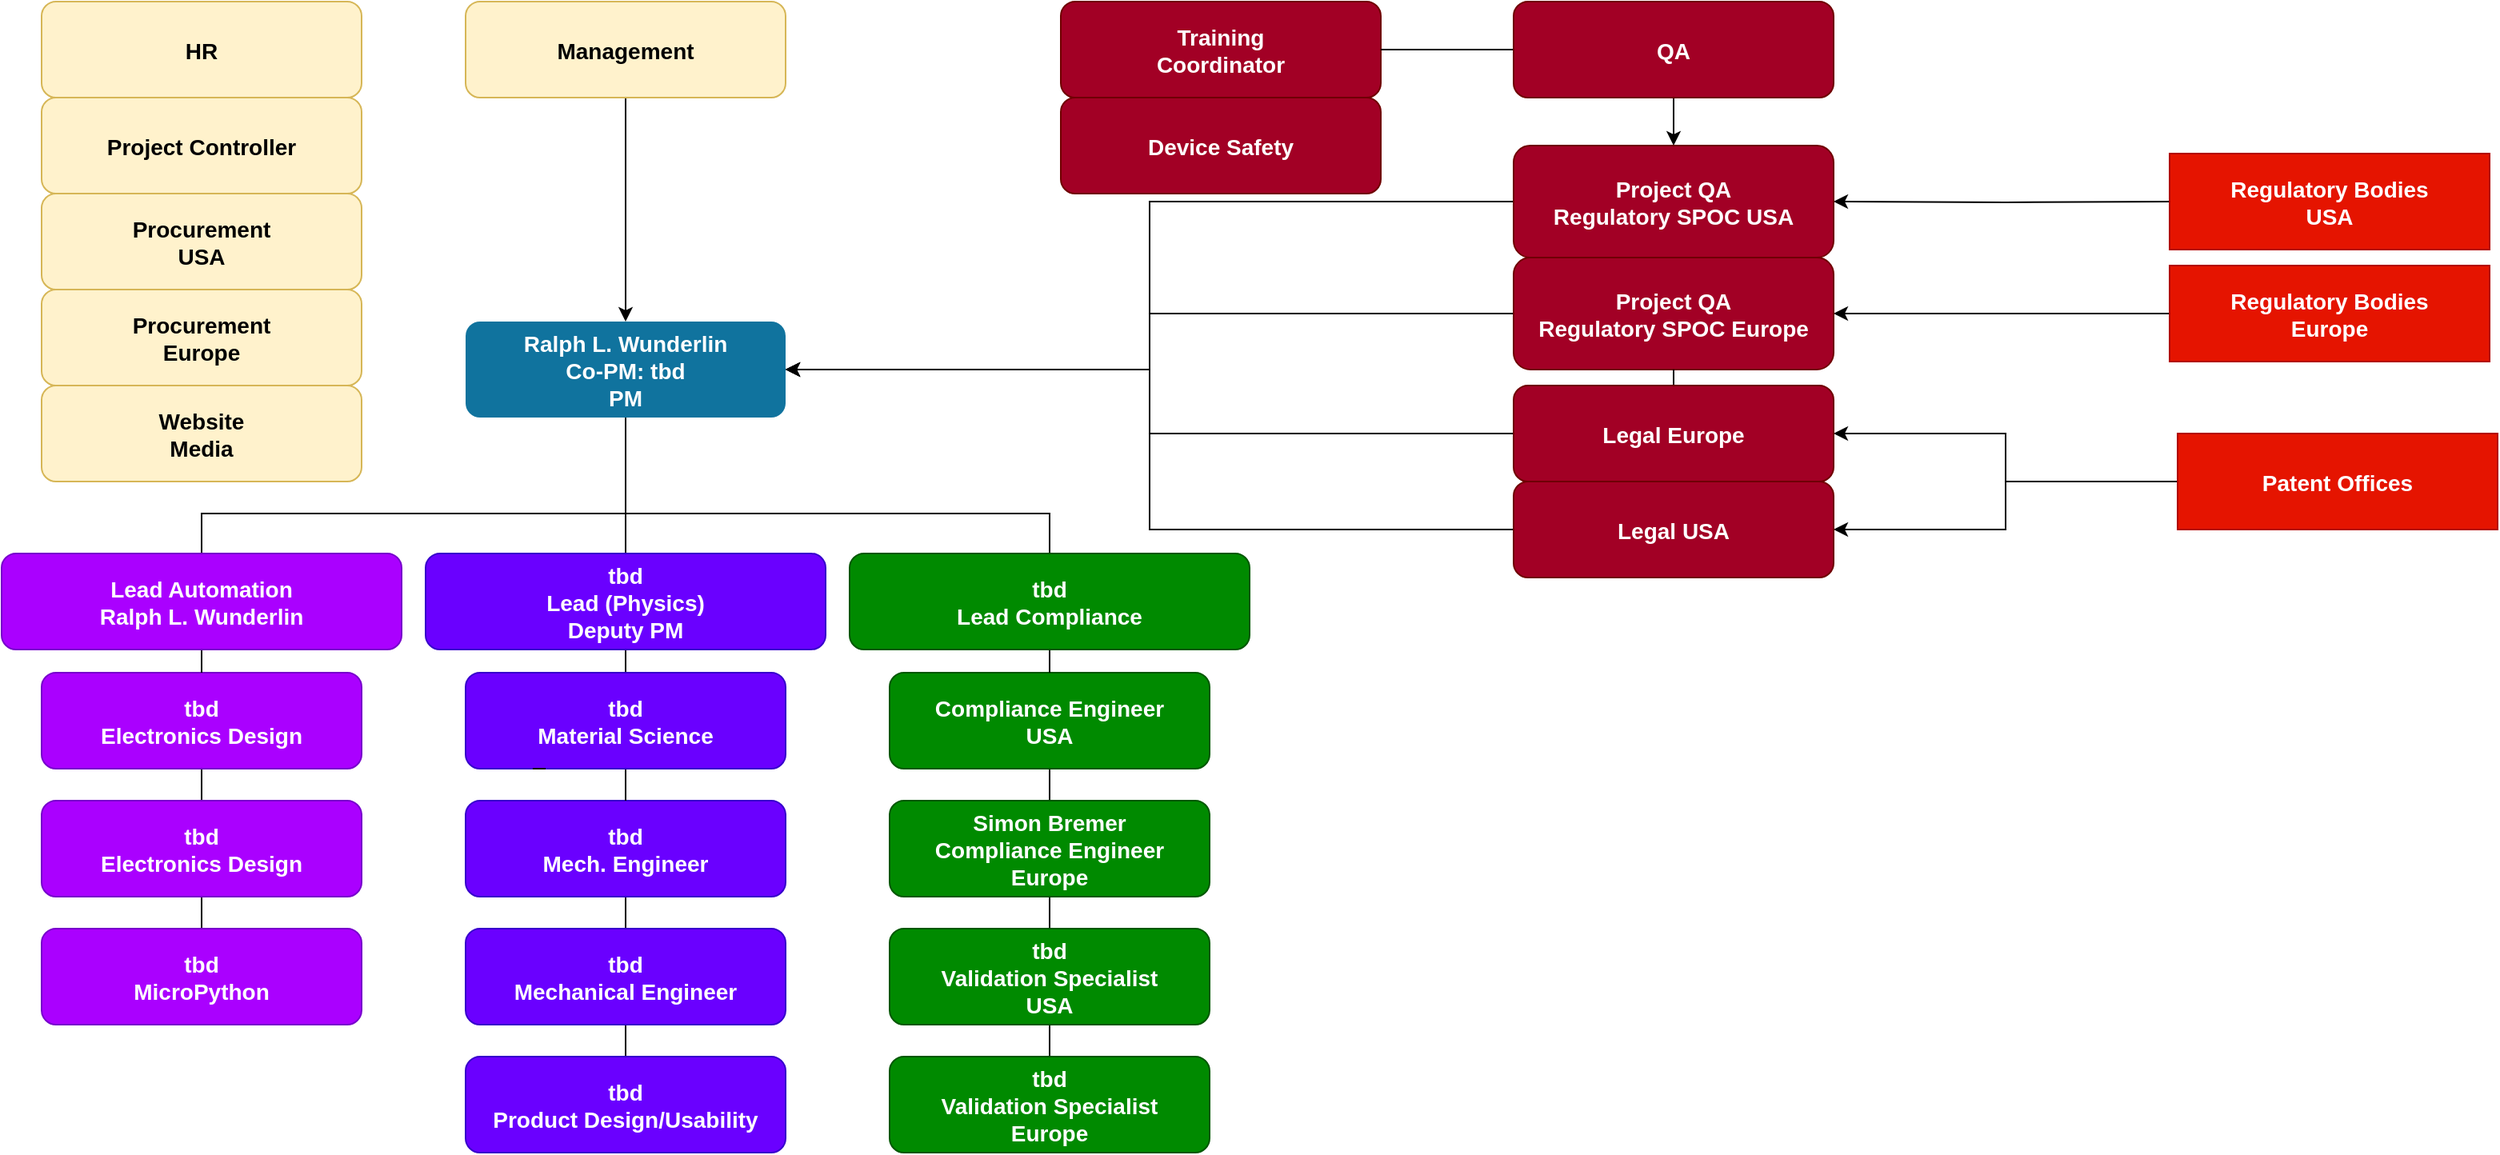 <mxfile version="12.9.14" type="device"><diagram name="Page-1" id="97916047-d0de-89f5-080d-49f4d83e522f"><mxGraphModel dx="597" dy="833" grid="1" gridSize="10" guides="1" tooltips="1" connect="1" arrows="1" fold="1" page="1" pageScale="1.5" pageWidth="1169" pageHeight="827" background="#ffffff" math="0" shadow="0"><root><mxCell id="0"/><mxCell id="1" parent="0"/><mxCell id="22" value="Training&#10;Coordinator" style="rounded=1;fillColor=#a20025;strokeColor=#6F0000;shadow=0;fontStyle=1;fontSize=14;fontColor=#ffffff;" parent="1" vertex="1"><mxGeometry x="677" y="40" width="200" height="60" as="geometry"/></mxCell><mxCell id="UNWdZ5zeYh0QsamWvFR_-124" style="edgeStyle=orthogonalEdgeStyle;rounded=0;orthogonalLoop=1;jettySize=auto;html=1;entryX=0.5;entryY=0;entryDx=0;entryDy=0;shadow=0;endArrow=none;endFill=0;strokeColor=#000000;" parent="1" source="2" target="UNWdZ5zeYh0QsamWvFR_-81" edge="1"><mxGeometry relative="1" as="geometry"><Array as="points"><mxPoint x="405" y="360"/><mxPoint x="140" y="360"/></Array></mxGeometry></mxCell><mxCell id="UNWdZ5zeYh0QsamWvFR_-125" style="edgeStyle=orthogonalEdgeStyle;rounded=0;orthogonalLoop=1;jettySize=auto;html=1;entryX=0.5;entryY=0;entryDx=0;entryDy=0;shadow=0;endArrow=none;endFill=0;strokeColor=#000000;" parent="1" source="2" target="4" edge="1"><mxGeometry relative="1" as="geometry"/></mxCell><mxCell id="UNWdZ5zeYh0QsamWvFR_-126" style="edgeStyle=orthogonalEdgeStyle;rounded=0;orthogonalLoop=1;jettySize=auto;html=1;entryX=0.5;entryY=0;entryDx=0;entryDy=0;shadow=0;endArrow=none;endFill=0;strokeColor=#000000;" parent="1" source="2" target="UNWdZ5zeYh0QsamWvFR_-83" edge="1"><mxGeometry relative="1" as="geometry"><Array as="points"><mxPoint x="405" y="360"/><mxPoint x="670" y="360"/></Array></mxGeometry></mxCell><mxCell id="2" value="Ralph L. Wunderlin&#10;Co-PM: tbd&#10;PM" style="rounded=1;fillColor=#10739E;strokeColor=none;shadow=0;gradientColor=none;fontStyle=1;fontColor=#FFFFFF;fontSize=14;" parent="1" vertex="1"><mxGeometry x="305" y="240" width="200" height="60" as="geometry"/></mxCell><mxCell id="UNWdZ5zeYh0QsamWvFR_-127" style="edgeStyle=orthogonalEdgeStyle;rounded=0;orthogonalLoop=1;jettySize=auto;html=1;exitX=0.5;exitY=1;exitDx=0;exitDy=0;entryX=0.5;entryY=0;entryDx=0;entryDy=0;shadow=0;endArrow=none;endFill=0;strokeColor=#000000;" parent="1" source="4" target="11" edge="1"><mxGeometry relative="1" as="geometry"/></mxCell><mxCell id="4" value="tbd&#10;Lead (Physics)&#10;Deputy PM" style="rounded=1;fillColor=#6a00ff;strokeColor=#3700CC;shadow=0;fontStyle=1;fontColor=#ffffff;fontSize=14;" parent="1" vertex="1"><mxGeometry x="280" y="385" width="250" height="60" as="geometry"/></mxCell><mxCell id="UNWdZ5zeYh0QsamWvFR_-129" style="edgeStyle=orthogonalEdgeStyle;rounded=0;orthogonalLoop=1;jettySize=auto;html=1;exitX=0.5;exitY=1;exitDx=0;exitDy=0;entryX=0.5;entryY=0;entryDx=0;entryDy=0;shadow=0;endArrow=none;endFill=0;strokeColor=#000000;" parent="1" source="8" target="15" edge="1"><mxGeometry relative="1" as="geometry"/></mxCell><mxCell id="8" value="tbd&#10;Mech. Engineer" style="rounded=1;fillColor=#6a00ff;strokeColor=#3700CC;shadow=0;fontStyle=1;fontColor=#ffffff;fontSize=14;" parent="1" vertex="1"><mxGeometry x="305" y="539.5" width="200" height="60" as="geometry"/></mxCell><mxCell id="UNWdZ5zeYh0QsamWvFR_-128" style="edgeStyle=orthogonalEdgeStyle;rounded=0;orthogonalLoop=1;jettySize=auto;html=1;exitX=0.5;exitY=1;exitDx=0;exitDy=0;entryX=0.5;entryY=0;entryDx=0;entryDy=0;shadow=0;endArrow=none;endFill=0;strokeColor=#000000;" parent="1" source="11" target="8" edge="1"><mxGeometry relative="1" as="geometry"/></mxCell><mxCell id="11" value="tbd&#10;Material Science" style="rounded=1;fillColor=#6a00ff;strokeColor=#3700CC;shadow=0;fontStyle=1;fontColor=#ffffff;fontSize=14;" parent="1" vertex="1"><mxGeometry x="305" y="459.5" width="200" height="60" as="geometry"/></mxCell><mxCell id="UNWdZ5zeYh0QsamWvFR_-132" style="edgeStyle=orthogonalEdgeStyle;rounded=0;orthogonalLoop=1;jettySize=auto;html=1;exitX=0.5;exitY=1;exitDx=0;exitDy=0;entryX=0.5;entryY=0;entryDx=0;entryDy=0;shadow=0;endArrow=none;endFill=0;strokeColor=#000000;" parent="1" source="14" target="16" edge="1"><mxGeometry relative="1" as="geometry"/></mxCell><mxCell id="14" value="tbd&#10;Electronics Design" style="rounded=1;fillColor=#aa00ff;strokeColor=#7700CC;shadow=0;fontStyle=1;fontColor=#ffffff;fontSize=14;" parent="1" vertex="1"><mxGeometry x="40" y="459.5" width="200" height="60" as="geometry"/></mxCell><mxCell id="UNWdZ5zeYh0QsamWvFR_-130" style="edgeStyle=orthogonalEdgeStyle;rounded=0;orthogonalLoop=1;jettySize=auto;html=1;exitX=0.5;exitY=1;exitDx=0;exitDy=0;shadow=0;endArrow=none;endFill=0;strokeColor=#000000;" parent="1" source="15" target="UNWdZ5zeYh0QsamWvFR_-91" edge="1"><mxGeometry relative="1" as="geometry"/></mxCell><mxCell id="15" value="tbd&#10;Mechanical Engineer" style="rounded=1;fillColor=#6a00ff;strokeColor=#3700CC;shadow=0;fontStyle=1;fontColor=#ffffff;fontSize=14;" parent="1" vertex="1"><mxGeometry x="305" y="619.5" width="200" height="60" as="geometry"/></mxCell><mxCell id="UNWdZ5zeYh0QsamWvFR_-133" style="edgeStyle=orthogonalEdgeStyle;rounded=0;orthogonalLoop=1;jettySize=auto;html=1;exitX=0.5;exitY=1;exitDx=0;exitDy=0;entryX=0.5;entryY=0;entryDx=0;entryDy=0;shadow=0;endArrow=none;endFill=0;strokeColor=#000000;" parent="1" source="16" target="UNWdZ5zeYh0QsamWvFR_-78" edge="1"><mxGeometry relative="1" as="geometry"/></mxCell><mxCell id="16" value="tbd&#10;Electronics Design" style="rounded=1;fillColor=#aa00ff;strokeColor=#7700CC;shadow=0;fontStyle=1;fontColor=#ffffff;fontSize=14;" parent="1" vertex="1"><mxGeometry x="40" y="539.5" width="200" height="60" as="geometry"/></mxCell><mxCell id="19" value="Procurement&#10;USA" style="rounded=1;fillColor=#fff2cc;strokeColor=#d6b656;shadow=0;fontStyle=1;fontSize=14;" parent="1" vertex="1"><mxGeometry x="40" y="160" width="200" height="60" as="geometry"/></mxCell><mxCell id="20" value="HR" style="rounded=1;fillColor=#fff2cc;strokeColor=#d6b656;shadow=0;fontStyle=1;fontSize=14;" parent="1" vertex="1"><mxGeometry x="40" y="40" width="200" height="60" as="geometry"/></mxCell><mxCell id="UNWdZ5zeYh0QsamWvFR_-135" style="edgeStyle=orthogonalEdgeStyle;rounded=0;orthogonalLoop=1;jettySize=auto;html=1;exitX=0.5;exitY=1;exitDx=0;exitDy=0;entryX=0.5;entryY=0;entryDx=0;entryDy=0;shadow=0;endArrow=none;endFill=0;strokeColor=#000000;" parent="1" source="21" target="UNWdZ5zeYh0QsamWvFR_-60" edge="1"><mxGeometry relative="1" as="geometry"/></mxCell><mxCell id="21" value="Compliance Engineer&#10;USA" style="rounded=1;fillColor=#008a00;strokeColor=#005700;shadow=0;fontStyle=1;fontColor=#ffffff;fontSize=14;" parent="1" vertex="1"><mxGeometry x="570" y="459.5" width="200" height="60" as="geometry"/></mxCell><mxCell id="24" value="Procurement&#10;Europe" style="rounded=1;fillColor=#fff2cc;strokeColor=#d6b656;shadow=0;fontStyle=1;fontSize=14;" parent="1" vertex="1"><mxGeometry x="40" y="220" width="200" height="60" as="geometry"/></mxCell><mxCell id="UNWdZ5zeYh0QsamWvFR_-109" style="edgeStyle=orthogonalEdgeStyle;rounded=0;orthogonalLoop=1;jettySize=auto;html=1;entryX=1;entryY=0.5;entryDx=0;entryDy=0;shadow=0;strokeColor=#000000;" parent="1" target="UNWdZ5zeYh0QsamWvFR_-72" edge="1"><mxGeometry relative="1" as="geometry"><mxPoint x="1375" y="165" as="sourcePoint"/></mxGeometry></mxCell><mxCell id="UNWdZ5zeYh0QsamWvFR_-87" style="edgeStyle=orthogonalEdgeStyle;rounded=0;orthogonalLoop=1;jettySize=auto;html=1;entryX=0.5;entryY=0;entryDx=0;entryDy=0;shadow=0;" parent="1" source="UNWdZ5zeYh0QsamWvFR_-58" target="UNWdZ5zeYh0QsamWvFR_-72" edge="1"><mxGeometry relative="1" as="geometry"/></mxCell><mxCell id="UNWdZ5zeYh0QsamWvFR_-138" style="edgeStyle=orthogonalEdgeStyle;rounded=0;orthogonalLoop=1;jettySize=auto;html=1;entryX=1;entryY=0.5;entryDx=0;entryDy=0;shadow=0;endArrow=none;endFill=0;strokeColor=#000000;" parent="1" source="UNWdZ5zeYh0QsamWvFR_-58" target="22" edge="1"><mxGeometry relative="1" as="geometry"/></mxCell><mxCell id="UNWdZ5zeYh0QsamWvFR_-58" value="QA" style="rounded=1;fillColor=#a20025;strokeColor=#6F0000;shadow=0;fontStyle=1;fontSize=14;fontColor=#ffffff;" parent="1" vertex="1"><mxGeometry x="960" y="40" width="200" height="60" as="geometry"/></mxCell><mxCell id="UNWdZ5zeYh0QsamWvFR_-136" style="edgeStyle=orthogonalEdgeStyle;rounded=0;orthogonalLoop=1;jettySize=auto;html=1;exitX=0.5;exitY=1;exitDx=0;exitDy=0;entryX=0.5;entryY=0;entryDx=0;entryDy=0;shadow=0;endArrow=none;endFill=0;strokeColor=#000000;" parent="1" source="UNWdZ5zeYh0QsamWvFR_-60" target="UNWdZ5zeYh0QsamWvFR_-61" edge="1"><mxGeometry relative="1" as="geometry"/></mxCell><mxCell id="UNWdZ5zeYh0QsamWvFR_-60" value="Simon Bremer&#10;Compliance Engineer&#10;Europe" style="rounded=1;fillColor=#008a00;strokeColor=#005700;shadow=0;fontStyle=1;fontColor=#ffffff;fontSize=14;" parent="1" vertex="1"><mxGeometry x="570" y="539.5" width="200" height="60" as="geometry"/></mxCell><mxCell id="UNWdZ5zeYh0QsamWvFR_-137" style="edgeStyle=orthogonalEdgeStyle;rounded=0;orthogonalLoop=1;jettySize=auto;html=1;exitX=0.5;exitY=1;exitDx=0;exitDy=0;entryX=0.5;entryY=0;entryDx=0;entryDy=0;shadow=0;endArrow=none;endFill=0;strokeColor=#000000;" parent="1" source="UNWdZ5zeYh0QsamWvFR_-61" target="UNWdZ5zeYh0QsamWvFR_-62" edge="1"><mxGeometry relative="1" as="geometry"/></mxCell><mxCell id="UNWdZ5zeYh0QsamWvFR_-61" value="tbd&#10;Validation Specialist&#10;USA" style="rounded=1;fillColor=#008a00;strokeColor=#005700;shadow=0;fontStyle=1;fontColor=#ffffff;fontSize=14;" parent="1" vertex="1"><mxGeometry x="570" y="619.5" width="200" height="60" as="geometry"/></mxCell><mxCell id="UNWdZ5zeYh0QsamWvFR_-62" value="tbd&#10;Validation Specialist&#10;Europe" style="rounded=1;fillColor=#008a00;strokeColor=#005700;shadow=0;fontStyle=1;fontColor=#ffffff;fontSize=14;" parent="1" vertex="1"><mxGeometry x="570" y="699.5" width="200" height="60" as="geometry"/></mxCell><mxCell id="UNWdZ5zeYh0QsamWvFR_-66" style="edgeStyle=orthogonalEdgeStyle;rounded=0;orthogonalLoop=1;jettySize=auto;html=1;exitX=0.5;exitY=1;exitDx=0;exitDy=0;shadow=0;" parent="1" source="UNWdZ5zeYh0QsamWvFR_-73" target="2" edge="1"><mxGeometry relative="1" as="geometry"><mxPoint x="362" y="150" as="sourcePoint"/></mxGeometry></mxCell><mxCell id="UNWdZ5zeYh0QsamWvFR_-110" style="edgeStyle=orthogonalEdgeStyle;rounded=0;orthogonalLoop=1;jettySize=auto;html=1;entryX=1;entryY=0.5;entryDx=0;entryDy=0;shadow=0;strokeColor=#000000;exitX=0;exitY=0.5;exitDx=0;exitDy=0;" parent="1" source="dG7mVNWgerLJ67CxVtDI-25" target="UNWdZ5zeYh0QsamWvFR_-76" edge="1"><mxGeometry relative="1" as="geometry"/></mxCell><mxCell id="UNWdZ5zeYh0QsamWvFR_-68" value="Regulatory Bodies&#10;USA" style="rounded=0;fillColor=#e51400;strokeColor=#B20000;shadow=0;fontStyle=1;fontColor=#ffffff;fontSize=14;" parent="1" vertex="1"><mxGeometry x="1370" y="135" width="200" height="60" as="geometry"/></mxCell><mxCell id="UNWdZ5zeYh0QsamWvFR_-112" style="edgeStyle=orthogonalEdgeStyle;rounded=0;orthogonalLoop=1;jettySize=auto;html=1;entryX=1;entryY=0.5;entryDx=0;entryDy=0;shadow=0;strokeColor=#000000;" parent="1" source="UNWdZ5zeYh0QsamWvFR_-71" target="UNWdZ5zeYh0QsamWvFR_-70" edge="1"><mxGeometry relative="1" as="geometry"/></mxCell><mxCell id="UNWdZ5zeYh0QsamWvFR_-113" style="edgeStyle=orthogonalEdgeStyle;rounded=0;orthogonalLoop=1;jettySize=auto;html=1;entryX=1;entryY=0.5;entryDx=0;entryDy=0;shadow=0;strokeColor=#000000;" parent="1" source="UNWdZ5zeYh0QsamWvFR_-71" target="UNWdZ5zeYh0QsamWvFR_-69" edge="1"><mxGeometry relative="1" as="geometry"/></mxCell><mxCell id="UNWdZ5zeYh0QsamWvFR_-71" value="Patent Offices" style="rounded=0;fillColor=#e51400;strokeColor=#B20000;shadow=0;fontStyle=1;fontColor=#ffffff;fontSize=14;" parent="1" vertex="1"><mxGeometry x="1375" y="310" width="200" height="60" as="geometry"/></mxCell><mxCell id="UNWdZ5zeYh0QsamWvFR_-84" style="edgeStyle=orthogonalEdgeStyle;rounded=0;orthogonalLoop=1;jettySize=auto;html=1;entryX=1;entryY=0.5;entryDx=0;entryDy=0;shadow=0;" parent="1" source="UNWdZ5zeYh0QsamWvFR_-72" target="2" edge="1"><mxGeometry relative="1" as="geometry"/></mxCell><mxCell id="UNWdZ5zeYh0QsamWvFR_-72" value="Project QA&#10;Regulatory SPOC USA" style="rounded=1;fillColor=#a20025;strokeColor=#6F0000;shadow=0;fontStyle=1;fontSize=14;fontColor=#ffffff;" parent="1" vertex="1"><mxGeometry x="960" y="130" width="200" height="70" as="geometry"/></mxCell><mxCell id="UNWdZ5zeYh0QsamWvFR_-73" value="Management" style="rounded=1;fillColor=#fff2cc;strokeColor=#d6b656;shadow=0;fontStyle=1;fontSize=14;" parent="1" vertex="1"><mxGeometry x="305" y="40" width="200" height="60" as="geometry"/></mxCell><mxCell id="UNWdZ5zeYh0QsamWvFR_-86" style="edgeStyle=orthogonalEdgeStyle;rounded=0;orthogonalLoop=1;jettySize=auto;html=1;entryX=1;entryY=0.5;entryDx=0;entryDy=0;shadow=0;" parent="1" source="UNWdZ5zeYh0QsamWvFR_-76" target="2" edge="1"><mxGeometry relative="1" as="geometry"/></mxCell><mxCell id="UNWdZ5zeYh0QsamWvFR_-76" value="Project QA&#10;Regulatory SPOC Europe" style="rounded=1;fillColor=#a20025;strokeColor=#6F0000;shadow=0;fontStyle=1;fontSize=14;fontColor=#ffffff;" parent="1" vertex="1"><mxGeometry x="960" y="200" width="200" height="70" as="geometry"/></mxCell><mxCell id="UNWdZ5zeYh0QsamWvFR_-78" value="tbd&#10;MicroPython" style="rounded=1;fillColor=#aa00ff;strokeColor=#7700CC;shadow=0;fontStyle=1;fontColor=#ffffff;fontSize=14;" parent="1" vertex="1"><mxGeometry x="40" y="619.5" width="200" height="60" as="geometry"/></mxCell><mxCell id="UNWdZ5zeYh0QsamWvFR_-131" style="edgeStyle=orthogonalEdgeStyle;rounded=0;orthogonalLoop=1;jettySize=auto;html=1;exitX=0.5;exitY=1;exitDx=0;exitDy=0;entryX=0.5;entryY=0;entryDx=0;entryDy=0;shadow=0;endArrow=none;endFill=0;strokeColor=#000000;" parent="1" source="UNWdZ5zeYh0QsamWvFR_-81" target="14" edge="1"><mxGeometry relative="1" as="geometry"/></mxCell><mxCell id="UNWdZ5zeYh0QsamWvFR_-81" value="Lead Automation&#10;Ralph L. Wunderlin" style="rounded=1;fillColor=#aa00ff;strokeColor=#7700CC;shadow=0;fontStyle=1;fontColor=#ffffff;fontSize=14;" parent="1" vertex="1"><mxGeometry x="15" y="385" width="250" height="60" as="geometry"/></mxCell><mxCell id="UNWdZ5zeYh0QsamWvFR_-134" style="edgeStyle=orthogonalEdgeStyle;rounded=0;orthogonalLoop=1;jettySize=auto;html=1;exitX=0.5;exitY=1;exitDx=0;exitDy=0;entryX=0.5;entryY=0;entryDx=0;entryDy=0;shadow=0;endArrow=none;endFill=0;strokeColor=#000000;" parent="1" source="UNWdZ5zeYh0QsamWvFR_-83" target="21" edge="1"><mxGeometry relative="1" as="geometry"/></mxCell><mxCell id="UNWdZ5zeYh0QsamWvFR_-83" value="tbd&#10;Lead Compliance" style="rounded=1;fillColor=#008a00;strokeColor=#005700;shadow=0;fontStyle=1;fontColor=#ffffff;fontSize=14;" parent="1" vertex="1"><mxGeometry x="545" y="385" width="250" height="60" as="geometry"/></mxCell><mxCell id="UNWdZ5zeYh0QsamWvFR_-93" style="edgeStyle=orthogonalEdgeStyle;rounded=0;orthogonalLoop=1;jettySize=auto;html=1;entryX=1;entryY=0.5;entryDx=0;entryDy=0;shadow=0;" parent="1" source="UNWdZ5zeYh0QsamWvFR_-70" target="2" edge="1"><mxGeometry relative="1" as="geometry"/></mxCell><mxCell id="UNWdZ5zeYh0QsamWvFR_-122" style="edgeStyle=orthogonalEdgeStyle;rounded=0;orthogonalLoop=1;jettySize=auto;html=1;exitX=0.5;exitY=0;exitDx=0;exitDy=0;entryX=0.5;entryY=1;entryDx=0;entryDy=0;shadow=0;strokeColor=#000000;endArrow=none;endFill=0;" parent="1" source="UNWdZ5zeYh0QsamWvFR_-70" target="UNWdZ5zeYh0QsamWvFR_-76" edge="1"><mxGeometry relative="1" as="geometry"/></mxCell><mxCell id="UNWdZ5zeYh0QsamWvFR_-70" value="Legal Europe" style="rounded=1;fillColor=#a20025;strokeColor=#6F0000;shadow=0;fontStyle=1;fontSize=14;fontColor=#ffffff;" parent="1" vertex="1"><mxGeometry x="960" y="280" width="200" height="60" as="geometry"/></mxCell><mxCell id="UNWdZ5zeYh0QsamWvFR_-94" style="edgeStyle=orthogonalEdgeStyle;rounded=0;orthogonalLoop=1;jettySize=auto;html=1;entryX=1;entryY=0.5;entryDx=0;entryDy=0;shadow=0;" parent="1" source="UNWdZ5zeYh0QsamWvFR_-69" target="2" edge="1"><mxGeometry relative="1" as="geometry"/></mxCell><mxCell id="UNWdZ5zeYh0QsamWvFR_-69" value="Legal USA" style="rounded=1;fillColor=#a20025;strokeColor=#6F0000;shadow=0;fontStyle=1;fontSize=14;fontColor=#ffffff;" parent="1" vertex="1"><mxGeometry x="960" y="340" width="200" height="60" as="geometry"/></mxCell><mxCell id="UNWdZ5zeYh0QsamWvFR_-90" value="Project Controller" style="rounded=1;fillColor=#fff2cc;strokeColor=#d6b656;shadow=0;fontStyle=1;fontSize=14;" parent="1" vertex="1"><mxGeometry x="40" y="100" width="200" height="60" as="geometry"/></mxCell><mxCell id="UNWdZ5zeYh0QsamWvFR_-91" value="tbd&#10;Product Design/Usability" style="rounded=1;fillColor=#6a00ff;strokeColor=#3700CC;shadow=0;fontStyle=1;fontColor=#ffffff;fontSize=14;" parent="1" vertex="1"><mxGeometry x="305" y="699.5" width="200" height="60" as="geometry"/></mxCell><mxCell id="UNWdZ5zeYh0QsamWvFR_-95" value="" style="shape=image;imageAspect=0;aspect=fixed;verticalLabelPosition=bottom;verticalAlign=top;rounded=0;shadow=0;image=https://raw.githubusercontent.com/chmondkind/Ventilated_Hood/Version-02/970_images/01_logos/helpfull-engineering-box.png;" parent="1" vertex="1"><mxGeometry x="40" y="100" width="40" height="40" as="geometry"/></mxCell><mxCell id="UNWdZ5zeYh0QsamWvFR_-96" value="" style="shape=image;imageAspect=0;aspect=fixed;verticalLabelPosition=bottom;verticalAlign=top;rounded=0;shadow=0;image=https://raw.githubusercontent.com/chmondkind/Ventilated_Hood/Version-02/970_images/01_logos/helpfull-engineering-box.png;" parent="1" vertex="1"><mxGeometry x="40" y="40" width="40" height="40" as="geometry"/></mxCell><mxCell id="UNWdZ5zeYh0QsamWvFR_-98" value="" style="shape=image;imageAspect=0;aspect=fixed;verticalLabelPosition=bottom;verticalAlign=top;rounded=0;shadow=0;image=https://raw.githubusercontent.com/chmondkind/Ventilated_Hood/Version-02/970_images/01_logos/helpfull-engineering-box.png;" parent="1" vertex="1"><mxGeometry x="960" y="280" width="40" height="40" as="geometry"/></mxCell><mxCell id="UNWdZ5zeYh0QsamWvFR_-100" value="" style="shape=image;imageAspect=0;aspect=fixed;verticalLabelPosition=bottom;verticalAlign=top;rounded=0;shadow=0;image=https://raw.githubusercontent.com/chmondkind/Ventilated_Hood/Version-02/970_images/01_logos/helpfull-engineering-box.png;" parent="1" vertex="1"><mxGeometry x="960" y="130" width="40" height="40" as="geometry"/></mxCell><mxCell id="UNWdZ5zeYh0QsamWvFR_-101" value="" style="shape=image;imageAspect=0;aspect=fixed;verticalLabelPosition=bottom;verticalAlign=top;rounded=0;shadow=0;image=https://raw.githubusercontent.com/chmondkind/Ventilated_Hood/Version-02/970_images/01_logos/helpfull-engineering-box.png;" parent="1" vertex="1"><mxGeometry x="960" y="200" width="40" height="40" as="geometry"/></mxCell><mxCell id="UNWdZ5zeYh0QsamWvFR_-102" value="" style="shape=image;imageAspect=0;aspect=fixed;verticalLabelPosition=bottom;verticalAlign=top;rounded=0;shadow=0;image=https://raw.githubusercontent.com/chmondkind/Ventilated_Hood/Version-02/970_images/01_logos/helpfull-engineering-box.png;" parent="1" vertex="1"><mxGeometry x="40" y="160" width="42" height="42" as="geometry"/></mxCell><mxCell id="UNWdZ5zeYh0QsamWvFR_-103" value="" style="shape=image;imageAspect=0;aspect=fixed;verticalLabelPosition=bottom;verticalAlign=top;rounded=0;shadow=0;image=https://raw.githubusercontent.com/chmondkind/Ventilated_Hood/Version-02/970_images/01_logos/helpfull-engineering-box.png;" parent="1" vertex="1"><mxGeometry x="40" y="220" width="40" height="40" as="geometry"/></mxCell><mxCell id="UNWdZ5zeYh0QsamWvFR_-114" value="Device Safety" style="rounded=1;fillColor=#a20025;strokeColor=#6F0000;shadow=0;fontStyle=1;fontSize=14;fontColor=#ffffff;" parent="1" vertex="1"><mxGeometry x="677" y="100" width="200" height="60" as="geometry"/></mxCell><mxCell id="UNWdZ5zeYh0QsamWvFR_-115" value="" style="shape=image;imageAspect=0;aspect=fixed;verticalLabelPosition=bottom;verticalAlign=top;rounded=0;shadow=0;image=https://raw.githubusercontent.com/chmondkind/Ventilated_Hood/Version-02/970_images/01_logos/helpfull-engineering-box.png;" parent="1" vertex="1"><mxGeometry x="677" y="40" width="40" height="40" as="geometry"/></mxCell><mxCell id="UNWdZ5zeYh0QsamWvFR_-116" value="" style="shape=image;imageAspect=0;aspect=fixed;verticalLabelPosition=bottom;verticalAlign=top;rounded=0;shadow=0;image=https://raw.githubusercontent.com/chmondkind/Ventilated_Hood/Version-02/970_images/01_logos/helpfull-engineering-box.png;" parent="1" vertex="1"><mxGeometry x="960" y="40" width="40" height="40" as="geometry"/></mxCell><mxCell id="UNWdZ5zeYh0QsamWvFR_-117" value="" style="shape=image;imageAspect=0;aspect=fixed;verticalLabelPosition=bottom;verticalAlign=top;rounded=0;shadow=0;image=https://raw.githubusercontent.com/chmondkind/Ventilated_Hood/Version-02/970_images/01_logos/helpfull-engineering-box.png;" parent="1" vertex="1"><mxGeometry x="677" y="100" width="40" height="40" as="geometry"/></mxCell><mxCell id="UNWdZ5zeYh0QsamWvFR_-99" value="" style="shape=image;imageAspect=0;aspect=fixed;verticalLabelPosition=bottom;verticalAlign=top;rounded=0;shadow=0;image=https://raw.githubusercontent.com/chmondkind/Ventilated_Hood/Version-02/970_images/01_logos/helpfull-engineering-box.png;" parent="1" vertex="1"><mxGeometry x="960" y="340" width="40" height="40" as="geometry"/></mxCell><mxCell id="UNWdZ5zeYh0QsamWvFR_-118" value="" style="shape=image;imageAspect=0;aspect=fixed;verticalLabelPosition=bottom;verticalAlign=top;rounded=0;shadow=0;image=https://raw.githubusercontent.com/chmondkind/Ventilated_Hood/Version-02/970_images/01_logos/helpfull-engineering-box.png;" parent="1" vertex="1"><mxGeometry x="305" y="40" width="40" height="40" as="geometry"/></mxCell><mxCell id="UNWdZ5zeYh0QsamWvFR_-120" value="Website&#10;Media" style="rounded=1;fillColor=#fff2cc;strokeColor=#d6b656;shadow=0;fontStyle=1;fontSize=14;" parent="1" vertex="1"><mxGeometry x="40" y="280" width="200" height="60" as="geometry"/></mxCell><mxCell id="UNWdZ5zeYh0QsamWvFR_-121" value="" style="shape=image;imageAspect=0;aspect=fixed;verticalLabelPosition=bottom;verticalAlign=top;rounded=0;shadow=0;image=https://raw.githubusercontent.com/chmondkind/Ventilated_Hood/Version-02/970_images/01_logos/helpfull-engineering-box.png;" parent="1" vertex="1"><mxGeometry x="40" y="280" width="40" height="40" as="geometry"/></mxCell><mxCell id="UNWdZ5zeYh0QsamWvFR_-123" style="edgeStyle=orthogonalEdgeStyle;rounded=0;orthogonalLoop=1;jettySize=auto;html=1;exitX=0.25;exitY=1;exitDx=0;exitDy=0;entryX=0.21;entryY=1.008;entryDx=0;entryDy=0;entryPerimeter=0;shadow=0;endArrow=none;endFill=0;strokeColor=#000000;" parent="1" source="11" target="11" edge="1"><mxGeometry relative="1" as="geometry"/></mxCell><mxCell id="dG7mVNWgerLJ67CxVtDI-25" value="Regulatory Bodies&#10;Europe" style="rounded=0;fillColor=#e51400;strokeColor=#B20000;shadow=0;fontStyle=1;fontColor=#ffffff;fontSize=14;" vertex="1" parent="1"><mxGeometry x="1370" y="205" width="200" height="60" as="geometry"/></mxCell></root></mxGraphModel></diagram></mxfile>